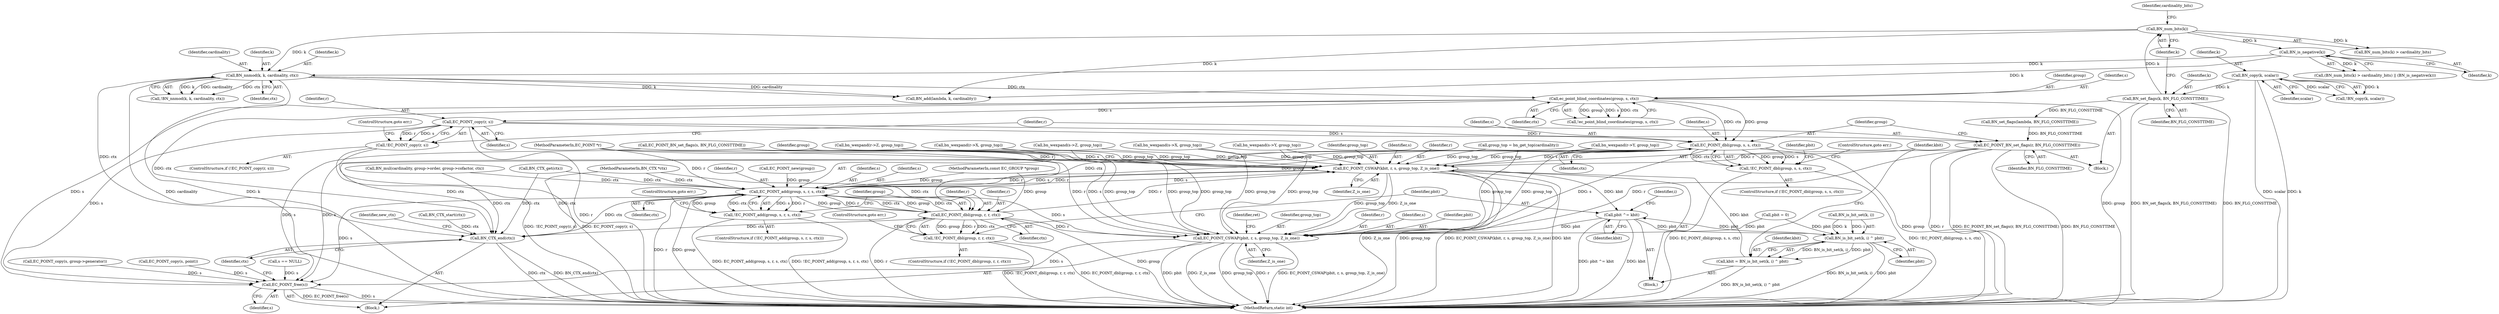 digraph "0_openssl_56fb454d281a023b3f950d969693553d3f3ceea1@API" {
"1000367" [label="(Call,EC_POINT_copy(r, s))"];
"1000360" [label="(Call,ec_point_blind_coordinates(group, s, ctx))"];
"1000268" [label="(Call,BN_nnmod(k, k, cardinality, ctx))"];
"1000263" [label="(Call,BN_is_negative(k))"];
"1000260" [label="(Call,BN_num_bits(k))"];
"1000254" [label="(Call,BN_set_flags(k, BN_FLG_CONSTTIME))"];
"1000250" [label="(Call,BN_copy(k, scalar))"];
"1000366" [label="(Call,!EC_POINT_copy(r, s))"];
"1000371" [label="(Call,EC_POINT_BN_set_flags(r, BN_FLG_CONSTTIME))"];
"1000454" [label="(Call,EC_POINT_CSWAP(kbit, r, s, group_top, Z_is_one))"];
"1000462" [label="(Call,EC_POINT_add(group, s, r, s, ctx))"];
"1000461" [label="(Call,!EC_POINT_add(group, s, r, s, ctx))"];
"1000471" [label="(Call,EC_POINT_dbl(group, r, r, ctx))"];
"1000470" [label="(Call,!EC_POINT_dbl(group, r, r, ctx))"];
"1000480" [label="(Call,EC_POINT_CSWAP(pbit, r, s, group_top, Z_is_one))"];
"1000491" [label="(Call,EC_POINT_free(s))"];
"1000493" [label="(Call,BN_CTX_end(ctx))"];
"1000477" [label="(Call,pbit ^= kbit)"];
"1000449" [label="(Call,BN_is_bit_set(k, i) ^ pbit)"];
"1000447" [label="(Call,kbit = BN_is_bit_set(k, i) ^ pbit)"];
"1000376" [label="(Call,EC_POINT_dbl(group, s, s, ctx))"];
"1000375" [label="(Call,!EC_POINT_dbl(group, s, s, ctx))"];
"1000281" [label="(Call,BN_set_flags(lambda, BN_FLG_CONSTTIME))"];
"1000458" [label="(Identifier,group_top)"];
"1000473" [label="(Identifier,r)"];
"1000312" [label="(Call,bn_wexpand(s->X, group_top))"];
"1000461" [label="(Call,!EC_POINT_add(group, s, r, s, ctx))"];
"1000483" [label="(Identifier,s)"];
"1000373" [label="(Identifier,BN_FLG_CONSTTIME)"];
"1000381" [label="(ControlStructure,goto err;)"];
"1000371" [label="(Call,EC_POINT_BN_set_flags(r, BN_FLG_CONSTTIME))"];
"1000262" [label="(Identifier,cardinality_bits)"];
"1000454" [label="(Call,EC_POINT_CSWAP(kbit, r, s, group_top, Z_is_one))"];
"1000109" [label="(MethodParameterIn,const EC_GROUP *group)"];
"1000369" [label="(Identifier,s)"];
"1000481" [label="(Identifier,pbit)"];
"1000446" [label="(Block,)"];
"1000445" [label="(Identifier,i)"];
"1000110" [label="(MethodParameterIn,EC_POINT *r)"];
"1000270" [label="(Identifier,k)"];
"1000166" [label="(Call,s == NULL)"];
"1000363" [label="(Identifier,ctx)"];
"1000328" [label="(Call,bn_wexpand(s->Z, group_top))"];
"1000271" [label="(Identifier,cardinality)"];
"1000256" [label="(Identifier,BN_FLG_CONSTTIME)"];
"1000250" [label="(Call,BN_copy(k, scalar))"];
"1000471" [label="(Call,EC_POINT_dbl(group, r, r, ctx))"];
"1000374" [label="(ControlStructure,if (!EC_POINT_dbl(group, s, s, ctx)))"];
"1000368" [label="(Identifier,r)"];
"1000258" [label="(Call,(BN_num_bits(k) > cardinality_bits) || (BN_is_negative(k)))"];
"1000488" [label="(Identifier,ret)"];
"1000375" [label="(Call,!EC_POINT_dbl(group, s, s, ctx))"];
"1000448" [label="(Identifier,kbit)"];
"1000457" [label="(Identifier,s)"];
"1000269" [label="(Identifier,k)"];
"1000263" [label="(Call,BN_is_negative(k))"];
"1000377" [label="(Identifier,group)"];
"1000255" [label="(Identifier,k)"];
"1000479" [label="(Identifier,kbit)"];
"1000459" [label="(Identifier,Z_is_one)"];
"1000359" [label="(Call,!ec_point_blind_coordinates(group, s, ctx))"];
"1000320" [label="(Call,bn_wexpand(s->Y, group_top))"];
"1000382" [label="(Call,pbit = 0)"];
"1000450" [label="(Call,BN_is_bit_set(k, i))"];
"1000246" [label="(Block,)"];
"1000113" [label="(MethodParameterIn,BN_CTX *ctx)"];
"1000380" [label="(Identifier,ctx)"];
"1000493" [label="(Call,BN_CTX_end(ctx))"];
"1000249" [label="(Call,!BN_copy(k, scalar))"];
"1000465" [label="(Identifier,r)"];
"1000370" [label="(ControlStructure,goto err;)"];
"1000276" [label="(Call,BN_add(lambda, k, cardinality))"];
"1000204" [label="(Call,BN_CTX_get(ctx))"];
"1000267" [label="(Call,!BN_nnmod(k, k, cardinality, ctx))"];
"1000361" [label="(Identifier,group)"];
"1000366" [label="(Call,!EC_POINT_copy(r, s))"];
"1000163" [label="(Call,EC_POINT_new(group))"];
"1000455" [label="(Identifier,kbit)"];
"1000453" [label="(Identifier,pbit)"];
"1000177" [label="(Call,EC_POINT_copy(s, group->generator))"];
"1000463" [label="(Identifier,group)"];
"1000472" [label="(Identifier,group)"];
"1000254" [label="(Call,BN_set_flags(k, BN_FLG_CONSTTIME))"];
"1000468" [label="(ControlStructure,goto err;)"];
"1000499" [label="(MethodReturn,static int)"];
"1000466" [label="(Identifier,s)"];
"1000482" [label="(Identifier,r)"];
"1000114" [label="(Block,)"];
"1000492" [label="(Identifier,s)"];
"1000449" [label="(Call,BN_is_bit_set(k, i) ^ pbit)"];
"1000272" [label="(Identifier,ctx)"];
"1000261" [label="(Identifier,k)"];
"1000379" [label="(Identifier,s)"];
"1000251" [label="(Identifier,k)"];
"1000478" [label="(Identifier,pbit)"];
"1000226" [label="(Call,group_top = bn_get_top(cardinality))"];
"1000470" [label="(Call,!EC_POINT_dbl(group, r, r, ctx))"];
"1000496" [label="(Identifier,new_ctx)"];
"1000360" [label="(Call,ec_point_blind_coordinates(group, s, ctx))"];
"1000485" [label="(Identifier,Z_is_one)"];
"1000447" [label="(Call,kbit = BN_is_bit_set(k, i) ^ pbit)"];
"1000484" [label="(Identifier,group_top)"];
"1000264" [label="(Identifier,k)"];
"1000469" [label="(ControlStructure,if (!EC_POINT_dbl(group, r, r, ctx)))"];
"1000460" [label="(ControlStructure,if (!EC_POINT_add(group, s, r, s, ctx)))"];
"1000365" [label="(ControlStructure,if (!EC_POINT_copy(r, s)))"];
"1000268" [label="(Call,BN_nnmod(k, k, cardinality, ctx))"];
"1000474" [label="(Identifier,r)"];
"1000475" [label="(Identifier,ctx)"];
"1000464" [label="(Identifier,s)"];
"1000383" [label="(Identifier,pbit)"];
"1000491" [label="(Call,EC_POINT_free(s))"];
"1000467" [label="(Identifier,ctx)"];
"1000252" [label="(Identifier,scalar)"];
"1000212" [label="(Call,BN_mul(cardinality, group->order, group->cofactor, ctx))"];
"1000187" [label="(Call,EC_POINT_copy(s, point))"];
"1000159" [label="(Call,BN_CTX_start(ctx))"];
"1000367" [label="(Call,EC_POINT_copy(r, s))"];
"1000378" [label="(Identifier,s)"];
"1000344" [label="(Call,bn_wexpand(r->Y, group_top))"];
"1000480" [label="(Call,EC_POINT_CSWAP(pbit, r, s, group_top, Z_is_one))"];
"1000456" [label="(Identifier,r)"];
"1000336" [label="(Call,bn_wexpand(r->X, group_top))"];
"1000477" [label="(Call,pbit ^= kbit)"];
"1000462" [label="(Call,EC_POINT_add(group, s, r, s, ctx))"];
"1000259" [label="(Call,BN_num_bits(k) > cardinality_bits)"];
"1000362" [label="(Identifier,s)"];
"1000476" [label="(ControlStructure,goto err;)"];
"1000191" [label="(Call,EC_POINT_BN_set_flags(s, BN_FLG_CONSTTIME))"];
"1000494" [label="(Identifier,ctx)"];
"1000372" [label="(Identifier,r)"];
"1000260" [label="(Call,BN_num_bits(k))"];
"1000376" [label="(Call,EC_POINT_dbl(group, s, s, ctx))"];
"1000351" [label="(Call,bn_wexpand(r->Z, group_top))"];
"1000367" -> "1000366"  [label="AST: "];
"1000367" -> "1000369"  [label="CFG: "];
"1000368" -> "1000367"  [label="AST: "];
"1000369" -> "1000367"  [label="AST: "];
"1000366" -> "1000367"  [label="CFG: "];
"1000367" -> "1000499"  [label="DDG: r"];
"1000367" -> "1000366"  [label="DDG: r"];
"1000367" -> "1000366"  [label="DDG: s"];
"1000360" -> "1000367"  [label="DDG: s"];
"1000367" -> "1000371"  [label="DDG: r"];
"1000367" -> "1000376"  [label="DDG: s"];
"1000367" -> "1000491"  [label="DDG: s"];
"1000360" -> "1000359"  [label="AST: "];
"1000360" -> "1000363"  [label="CFG: "];
"1000361" -> "1000360"  [label="AST: "];
"1000362" -> "1000360"  [label="AST: "];
"1000363" -> "1000360"  [label="AST: "];
"1000359" -> "1000360"  [label="CFG: "];
"1000360" -> "1000499"  [label="DDG: group"];
"1000360" -> "1000359"  [label="DDG: group"];
"1000360" -> "1000359"  [label="DDG: s"];
"1000360" -> "1000359"  [label="DDG: ctx"];
"1000268" -> "1000360"  [label="DDG: ctx"];
"1000360" -> "1000376"  [label="DDG: group"];
"1000360" -> "1000376"  [label="DDG: ctx"];
"1000360" -> "1000491"  [label="DDG: s"];
"1000360" -> "1000493"  [label="DDG: ctx"];
"1000268" -> "1000267"  [label="AST: "];
"1000268" -> "1000272"  [label="CFG: "];
"1000269" -> "1000268"  [label="AST: "];
"1000270" -> "1000268"  [label="AST: "];
"1000271" -> "1000268"  [label="AST: "];
"1000272" -> "1000268"  [label="AST: "];
"1000267" -> "1000268"  [label="CFG: "];
"1000268" -> "1000499"  [label="DDG: k"];
"1000268" -> "1000499"  [label="DDG: cardinality"];
"1000268" -> "1000267"  [label="DDG: k"];
"1000268" -> "1000267"  [label="DDG: cardinality"];
"1000268" -> "1000267"  [label="DDG: ctx"];
"1000263" -> "1000268"  [label="DDG: k"];
"1000260" -> "1000268"  [label="DDG: k"];
"1000268" -> "1000276"  [label="DDG: k"];
"1000268" -> "1000276"  [label="DDG: cardinality"];
"1000268" -> "1000493"  [label="DDG: ctx"];
"1000263" -> "1000258"  [label="AST: "];
"1000263" -> "1000264"  [label="CFG: "];
"1000264" -> "1000263"  [label="AST: "];
"1000258" -> "1000263"  [label="CFG: "];
"1000263" -> "1000258"  [label="DDG: k"];
"1000260" -> "1000263"  [label="DDG: k"];
"1000263" -> "1000276"  [label="DDG: k"];
"1000260" -> "1000259"  [label="AST: "];
"1000260" -> "1000261"  [label="CFG: "];
"1000261" -> "1000260"  [label="AST: "];
"1000262" -> "1000260"  [label="CFG: "];
"1000260" -> "1000259"  [label="DDG: k"];
"1000254" -> "1000260"  [label="DDG: k"];
"1000260" -> "1000276"  [label="DDG: k"];
"1000254" -> "1000246"  [label="AST: "];
"1000254" -> "1000256"  [label="CFG: "];
"1000255" -> "1000254"  [label="AST: "];
"1000256" -> "1000254"  [label="AST: "];
"1000261" -> "1000254"  [label="CFG: "];
"1000254" -> "1000499"  [label="DDG: BN_set_flags(k, BN_FLG_CONSTTIME)"];
"1000254" -> "1000499"  [label="DDG: BN_FLG_CONSTTIME"];
"1000250" -> "1000254"  [label="DDG: k"];
"1000254" -> "1000281"  [label="DDG: BN_FLG_CONSTTIME"];
"1000250" -> "1000249"  [label="AST: "];
"1000250" -> "1000252"  [label="CFG: "];
"1000251" -> "1000250"  [label="AST: "];
"1000252" -> "1000250"  [label="AST: "];
"1000249" -> "1000250"  [label="CFG: "];
"1000250" -> "1000499"  [label="DDG: k"];
"1000250" -> "1000499"  [label="DDG: scalar"];
"1000250" -> "1000249"  [label="DDG: k"];
"1000250" -> "1000249"  [label="DDG: scalar"];
"1000366" -> "1000365"  [label="AST: "];
"1000370" -> "1000366"  [label="CFG: "];
"1000372" -> "1000366"  [label="CFG: "];
"1000366" -> "1000499"  [label="DDG: EC_POINT_copy(r, s)"];
"1000366" -> "1000499"  [label="DDG: !EC_POINT_copy(r, s)"];
"1000371" -> "1000246"  [label="AST: "];
"1000371" -> "1000373"  [label="CFG: "];
"1000372" -> "1000371"  [label="AST: "];
"1000373" -> "1000371"  [label="AST: "];
"1000377" -> "1000371"  [label="CFG: "];
"1000371" -> "1000499"  [label="DDG: BN_FLG_CONSTTIME"];
"1000371" -> "1000499"  [label="DDG: r"];
"1000371" -> "1000499"  [label="DDG: EC_POINT_BN_set_flags(r, BN_FLG_CONSTTIME)"];
"1000281" -> "1000371"  [label="DDG: BN_FLG_CONSTTIME"];
"1000371" -> "1000454"  [label="DDG: r"];
"1000371" -> "1000480"  [label="DDG: r"];
"1000454" -> "1000446"  [label="AST: "];
"1000454" -> "1000459"  [label="CFG: "];
"1000455" -> "1000454"  [label="AST: "];
"1000456" -> "1000454"  [label="AST: "];
"1000457" -> "1000454"  [label="AST: "];
"1000458" -> "1000454"  [label="AST: "];
"1000459" -> "1000454"  [label="AST: "];
"1000463" -> "1000454"  [label="CFG: "];
"1000454" -> "1000499"  [label="DDG: kbit"];
"1000454" -> "1000499"  [label="DDG: Z_is_one"];
"1000454" -> "1000499"  [label="DDG: group_top"];
"1000454" -> "1000499"  [label="DDG: EC_POINT_CSWAP(kbit, r, s, group_top, Z_is_one)"];
"1000447" -> "1000454"  [label="DDG: kbit"];
"1000471" -> "1000454"  [label="DDG: r"];
"1000110" -> "1000454"  [label="DDG: r"];
"1000376" -> "1000454"  [label="DDG: s"];
"1000462" -> "1000454"  [label="DDG: s"];
"1000191" -> "1000454"  [label="DDG: s"];
"1000312" -> "1000454"  [label="DDG: group_top"];
"1000320" -> "1000454"  [label="DDG: group_top"];
"1000336" -> "1000454"  [label="DDG: group_top"];
"1000351" -> "1000454"  [label="DDG: group_top"];
"1000328" -> "1000454"  [label="DDG: group_top"];
"1000344" -> "1000454"  [label="DDG: group_top"];
"1000226" -> "1000454"  [label="DDG: group_top"];
"1000454" -> "1000462"  [label="DDG: s"];
"1000454" -> "1000462"  [label="DDG: r"];
"1000454" -> "1000477"  [label="DDG: kbit"];
"1000454" -> "1000480"  [label="DDG: group_top"];
"1000454" -> "1000480"  [label="DDG: Z_is_one"];
"1000462" -> "1000461"  [label="AST: "];
"1000462" -> "1000467"  [label="CFG: "];
"1000463" -> "1000462"  [label="AST: "];
"1000464" -> "1000462"  [label="AST: "];
"1000465" -> "1000462"  [label="AST: "];
"1000466" -> "1000462"  [label="AST: "];
"1000467" -> "1000462"  [label="AST: "];
"1000461" -> "1000462"  [label="CFG: "];
"1000462" -> "1000499"  [label="DDG: r"];
"1000462" -> "1000499"  [label="DDG: group"];
"1000462" -> "1000461"  [label="DDG: s"];
"1000462" -> "1000461"  [label="DDG: r"];
"1000462" -> "1000461"  [label="DDG: group"];
"1000462" -> "1000461"  [label="DDG: ctx"];
"1000163" -> "1000462"  [label="DDG: group"];
"1000376" -> "1000462"  [label="DDG: group"];
"1000376" -> "1000462"  [label="DDG: ctx"];
"1000471" -> "1000462"  [label="DDG: group"];
"1000471" -> "1000462"  [label="DDG: ctx"];
"1000109" -> "1000462"  [label="DDG: group"];
"1000110" -> "1000462"  [label="DDG: r"];
"1000212" -> "1000462"  [label="DDG: ctx"];
"1000204" -> "1000462"  [label="DDG: ctx"];
"1000113" -> "1000462"  [label="DDG: ctx"];
"1000462" -> "1000471"  [label="DDG: group"];
"1000462" -> "1000471"  [label="DDG: r"];
"1000462" -> "1000471"  [label="DDG: ctx"];
"1000462" -> "1000480"  [label="DDG: s"];
"1000462" -> "1000491"  [label="DDG: s"];
"1000462" -> "1000493"  [label="DDG: ctx"];
"1000461" -> "1000460"  [label="AST: "];
"1000468" -> "1000461"  [label="CFG: "];
"1000472" -> "1000461"  [label="CFG: "];
"1000461" -> "1000499"  [label="DDG: !EC_POINT_add(group, s, r, s, ctx)"];
"1000461" -> "1000499"  [label="DDG: EC_POINT_add(group, s, r, s, ctx)"];
"1000471" -> "1000470"  [label="AST: "];
"1000471" -> "1000475"  [label="CFG: "];
"1000472" -> "1000471"  [label="AST: "];
"1000473" -> "1000471"  [label="AST: "];
"1000474" -> "1000471"  [label="AST: "];
"1000475" -> "1000471"  [label="AST: "];
"1000470" -> "1000471"  [label="CFG: "];
"1000471" -> "1000499"  [label="DDG: group"];
"1000471" -> "1000499"  [label="DDG: r"];
"1000471" -> "1000470"  [label="DDG: group"];
"1000471" -> "1000470"  [label="DDG: r"];
"1000471" -> "1000470"  [label="DDG: ctx"];
"1000109" -> "1000471"  [label="DDG: group"];
"1000110" -> "1000471"  [label="DDG: r"];
"1000113" -> "1000471"  [label="DDG: ctx"];
"1000471" -> "1000480"  [label="DDG: r"];
"1000471" -> "1000493"  [label="DDG: ctx"];
"1000470" -> "1000469"  [label="AST: "];
"1000476" -> "1000470"  [label="CFG: "];
"1000478" -> "1000470"  [label="CFG: "];
"1000470" -> "1000499"  [label="DDG: EC_POINT_dbl(group, r, r, ctx)"];
"1000470" -> "1000499"  [label="DDG: !EC_POINT_dbl(group, r, r, ctx)"];
"1000480" -> "1000114"  [label="AST: "];
"1000480" -> "1000485"  [label="CFG: "];
"1000481" -> "1000480"  [label="AST: "];
"1000482" -> "1000480"  [label="AST: "];
"1000483" -> "1000480"  [label="AST: "];
"1000484" -> "1000480"  [label="AST: "];
"1000485" -> "1000480"  [label="AST: "];
"1000488" -> "1000480"  [label="CFG: "];
"1000480" -> "1000499"  [label="DDG: EC_POINT_CSWAP(pbit, r, s, group_top, Z_is_one)"];
"1000480" -> "1000499"  [label="DDG: pbit"];
"1000480" -> "1000499"  [label="DDG: Z_is_one"];
"1000480" -> "1000499"  [label="DDG: group_top"];
"1000480" -> "1000499"  [label="DDG: r"];
"1000382" -> "1000480"  [label="DDG: pbit"];
"1000477" -> "1000480"  [label="DDG: pbit"];
"1000110" -> "1000480"  [label="DDG: r"];
"1000376" -> "1000480"  [label="DDG: s"];
"1000191" -> "1000480"  [label="DDG: s"];
"1000312" -> "1000480"  [label="DDG: group_top"];
"1000320" -> "1000480"  [label="DDG: group_top"];
"1000336" -> "1000480"  [label="DDG: group_top"];
"1000351" -> "1000480"  [label="DDG: group_top"];
"1000328" -> "1000480"  [label="DDG: group_top"];
"1000344" -> "1000480"  [label="DDG: group_top"];
"1000226" -> "1000480"  [label="DDG: group_top"];
"1000480" -> "1000491"  [label="DDG: s"];
"1000491" -> "1000114"  [label="AST: "];
"1000491" -> "1000492"  [label="CFG: "];
"1000492" -> "1000491"  [label="AST: "];
"1000494" -> "1000491"  [label="CFG: "];
"1000491" -> "1000499"  [label="DDG: EC_POINT_free(s)"];
"1000491" -> "1000499"  [label="DDG: s"];
"1000166" -> "1000491"  [label="DDG: s"];
"1000376" -> "1000491"  [label="DDG: s"];
"1000191" -> "1000491"  [label="DDG: s"];
"1000187" -> "1000491"  [label="DDG: s"];
"1000177" -> "1000491"  [label="DDG: s"];
"1000493" -> "1000114"  [label="AST: "];
"1000493" -> "1000494"  [label="CFG: "];
"1000494" -> "1000493"  [label="AST: "];
"1000496" -> "1000493"  [label="CFG: "];
"1000493" -> "1000499"  [label="DDG: ctx"];
"1000493" -> "1000499"  [label="DDG: BN_CTX_end(ctx)"];
"1000159" -> "1000493"  [label="DDG: ctx"];
"1000376" -> "1000493"  [label="DDG: ctx"];
"1000212" -> "1000493"  [label="DDG: ctx"];
"1000204" -> "1000493"  [label="DDG: ctx"];
"1000113" -> "1000493"  [label="DDG: ctx"];
"1000477" -> "1000446"  [label="AST: "];
"1000477" -> "1000479"  [label="CFG: "];
"1000478" -> "1000477"  [label="AST: "];
"1000479" -> "1000477"  [label="AST: "];
"1000445" -> "1000477"  [label="CFG: "];
"1000477" -> "1000499"  [label="DDG: kbit"];
"1000477" -> "1000499"  [label="DDG: pbit ^= kbit"];
"1000477" -> "1000449"  [label="DDG: pbit"];
"1000449" -> "1000477"  [label="DDG: pbit"];
"1000449" -> "1000447"  [label="AST: "];
"1000449" -> "1000453"  [label="CFG: "];
"1000450" -> "1000449"  [label="AST: "];
"1000453" -> "1000449"  [label="AST: "];
"1000447" -> "1000449"  [label="CFG: "];
"1000449" -> "1000499"  [label="DDG: BN_is_bit_set(k, i)"];
"1000449" -> "1000499"  [label="DDG: pbit"];
"1000449" -> "1000447"  [label="DDG: BN_is_bit_set(k, i)"];
"1000449" -> "1000447"  [label="DDG: pbit"];
"1000450" -> "1000449"  [label="DDG: k"];
"1000450" -> "1000449"  [label="DDG: i"];
"1000382" -> "1000449"  [label="DDG: pbit"];
"1000447" -> "1000446"  [label="AST: "];
"1000448" -> "1000447"  [label="AST: "];
"1000455" -> "1000447"  [label="CFG: "];
"1000447" -> "1000499"  [label="DDG: BN_is_bit_set(k, i) ^ pbit"];
"1000376" -> "1000375"  [label="AST: "];
"1000376" -> "1000380"  [label="CFG: "];
"1000377" -> "1000376"  [label="AST: "];
"1000378" -> "1000376"  [label="AST: "];
"1000379" -> "1000376"  [label="AST: "];
"1000380" -> "1000376"  [label="AST: "];
"1000375" -> "1000376"  [label="CFG: "];
"1000376" -> "1000499"  [label="DDG: group"];
"1000376" -> "1000375"  [label="DDG: group"];
"1000376" -> "1000375"  [label="DDG: s"];
"1000376" -> "1000375"  [label="DDG: ctx"];
"1000375" -> "1000374"  [label="AST: "];
"1000381" -> "1000375"  [label="CFG: "];
"1000383" -> "1000375"  [label="CFG: "];
"1000375" -> "1000499"  [label="DDG: EC_POINT_dbl(group, s, s, ctx)"];
"1000375" -> "1000499"  [label="DDG: !EC_POINT_dbl(group, s, s, ctx)"];
}
